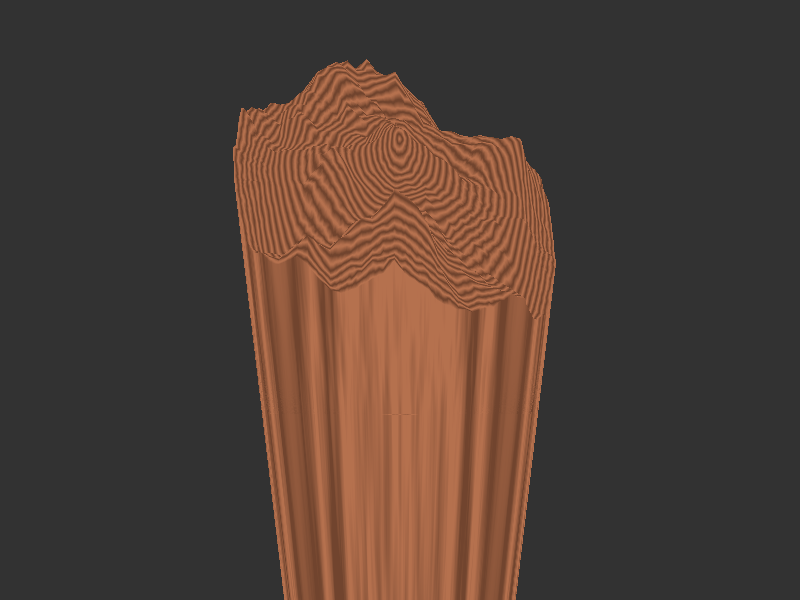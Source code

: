 // This work is licensed under the Creative Commons Attribution 3.0 Unported License.
// To view a copy of this license, visit http://creativecommons.org/licenses/by/3.0/
// or send a letter to Creative Commons, 444 Castro Street, Suite 900, Mountain View,
// California, 94041, USA.

// Persistence Of Vision raytracer version 3.5 sample file.
// File by Dan Farmer
// Broken dowel, uses clipped heightfields and heightfield as a clipping
// object to create the fractured end of the dowel.  Uses a Fractint
// "plasma cloud" image for the heightfield.  (just about any size will do).
//
// -w320 -h240
// -w800 -h600 +a0.3
#version  3.7;
global_settings { assumed_gamma 1.5 }

#include "colors.inc"
#include "textures.inc"
#include "shapes.inc"
#include "stones.inc"

camera {
   location  <0, 6, -6>
   angle 35 
   right     x*image_width/image_height
   look_at  <0, 0, 0>
}

#declare Column_Texture = texture {
   pigment {
      DMFWood1                  // (or whatever its called now)
      scale <0.75, 0.75, 1>     // smaller rings
      rotate 89.85*x            // turn it so the rings are (almost) up
   }

   finish {
      ambient 0.1
      diffuse 0.55
      phong 0.2 
   }
}

// Note: using the HF_Image declaration gives an Exception 17. Why?
#declare HF_Image = height_field { png "plasma2.png" }

#declare HF_Translate = <-0.5, 0, -0.5>;
#declare HF_Roughness = 2;
#declare HF_Scale = <6, HF_Roughness, 6>;

union {
    // This first object is a heightfield clipped to a round disk shape
    // and is used for the "end cap" for the cylinder object that follows.
    height_field {
       png "plasma2.png"
       translate HF_Translate
       scale HF_Scale

       clipped_by { object { Cylinder_Y } }
       texture { Column_Texture }
    }

    // This is essentially the inverse of the above shape; a cylinder that
    // has been clipped by the same heightfield as used to create the cap
    // above.  This yeilds a cylinder with a jaggy edge that mates with
    // the clipped heightfield.  Note that this cylinder, while it starts
    // life with an infinate length, will now be clipped on both the top
    // and the bottom to the same length as the heightfield height.
    object {
        Cylinder_Y
        clipped_by {
            height_field {
                png "plasma2.png"
                translate HF_Translate
                scale HF_Scale
            }
        }
        texture { Column_Texture }
    }
    // Now we've gotta "glue" a disk to the underside of the cylinder
    // so that the object can be made longer.  Overall object height
    // will be HF_Roughness + the Y scale used below.
    object {
        object { Disk_Y translate -1*y }
        texture { Column_Texture }
        scale <1, 3, 1>
    }
}

sphere { <0, 0, 0>, 100000
   hollow on
   pigment { Gray10 }
   finish { ambient 0.75}
}

light_source { <10, 50, 1> color Gray30 }
light_source { <60, 50, -100> color red 1 green 1 blue 1 }

